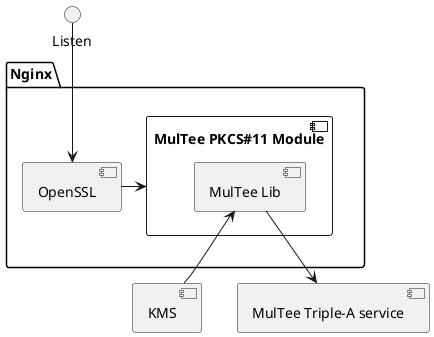 @startuml
[KMS] as kms
component "KMS" as kms {
}
component "MulTee Triple-A service"  as triple_a {
}
folder "Nginx" {
    component "OpenSSL" as tls
    component "MulTee PKCS#11 Module" as pkcs11 {
        [MulTee Lib] as multee
    }
}

Listen -d-> tls
tls -> pkcs11
multee <-d- kms
multee --> triple_a
@enduml

